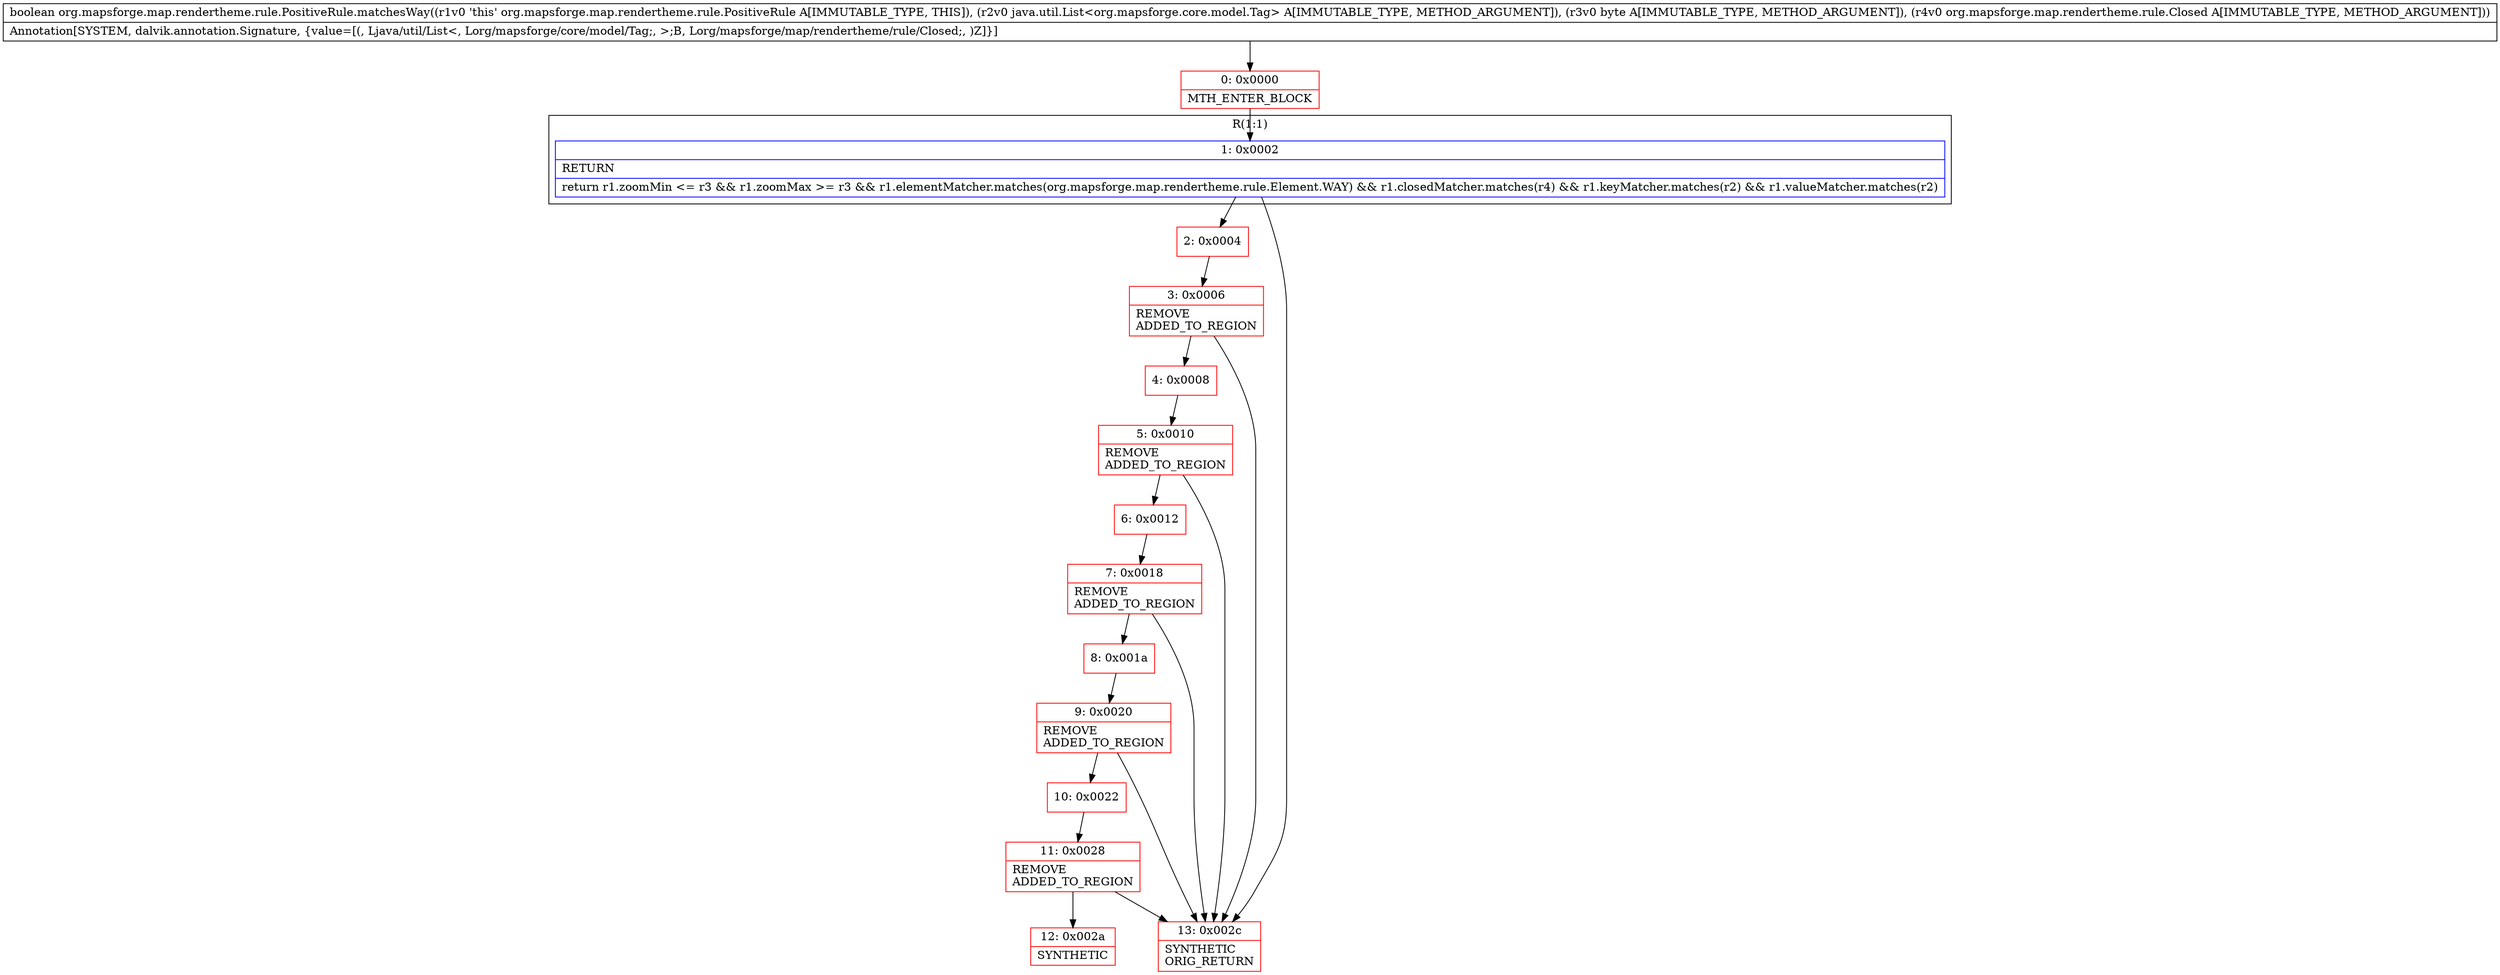 digraph "CFG fororg.mapsforge.map.rendertheme.rule.PositiveRule.matchesWay(Ljava\/util\/List;BLorg\/mapsforge\/map\/rendertheme\/rule\/Closed;)Z" {
subgraph cluster_Region_977379942 {
label = "R(1:1)";
node [shape=record,color=blue];
Node_1 [shape=record,label="{1\:\ 0x0002|RETURN\l|return r1.zoomMin \<= r3 && r1.zoomMax \>= r3 && r1.elementMatcher.matches(org.mapsforge.map.rendertheme.rule.Element.WAY) && r1.closedMatcher.matches(r4) && r1.keyMatcher.matches(r2) && r1.valueMatcher.matches(r2)\l}"];
}
Node_0 [shape=record,color=red,label="{0\:\ 0x0000|MTH_ENTER_BLOCK\l}"];
Node_2 [shape=record,color=red,label="{2\:\ 0x0004}"];
Node_3 [shape=record,color=red,label="{3\:\ 0x0006|REMOVE\lADDED_TO_REGION\l}"];
Node_4 [shape=record,color=red,label="{4\:\ 0x0008}"];
Node_5 [shape=record,color=red,label="{5\:\ 0x0010|REMOVE\lADDED_TO_REGION\l}"];
Node_6 [shape=record,color=red,label="{6\:\ 0x0012}"];
Node_7 [shape=record,color=red,label="{7\:\ 0x0018|REMOVE\lADDED_TO_REGION\l}"];
Node_8 [shape=record,color=red,label="{8\:\ 0x001a}"];
Node_9 [shape=record,color=red,label="{9\:\ 0x0020|REMOVE\lADDED_TO_REGION\l}"];
Node_10 [shape=record,color=red,label="{10\:\ 0x0022}"];
Node_11 [shape=record,color=red,label="{11\:\ 0x0028|REMOVE\lADDED_TO_REGION\l}"];
Node_12 [shape=record,color=red,label="{12\:\ 0x002a|SYNTHETIC\l}"];
Node_13 [shape=record,color=red,label="{13\:\ 0x002c|SYNTHETIC\lORIG_RETURN\l}"];
MethodNode[shape=record,label="{boolean org.mapsforge.map.rendertheme.rule.PositiveRule.matchesWay((r1v0 'this' org.mapsforge.map.rendertheme.rule.PositiveRule A[IMMUTABLE_TYPE, THIS]), (r2v0 java.util.List\<org.mapsforge.core.model.Tag\> A[IMMUTABLE_TYPE, METHOD_ARGUMENT]), (r3v0 byte A[IMMUTABLE_TYPE, METHOD_ARGUMENT]), (r4v0 org.mapsforge.map.rendertheme.rule.Closed A[IMMUTABLE_TYPE, METHOD_ARGUMENT]))  | Annotation[SYSTEM, dalvik.annotation.Signature, \{value=[(, Ljava\/util\/List\<, Lorg\/mapsforge\/core\/model\/Tag;, \>;B, Lorg\/mapsforge\/map\/rendertheme\/rule\/Closed;, )Z]\}]\l}"];
MethodNode -> Node_0;
Node_1 -> Node_2;
Node_1 -> Node_13;
Node_0 -> Node_1;
Node_2 -> Node_3;
Node_3 -> Node_4;
Node_3 -> Node_13;
Node_4 -> Node_5;
Node_5 -> Node_6;
Node_5 -> Node_13;
Node_6 -> Node_7;
Node_7 -> Node_8;
Node_7 -> Node_13;
Node_8 -> Node_9;
Node_9 -> Node_10;
Node_9 -> Node_13;
Node_10 -> Node_11;
Node_11 -> Node_12;
Node_11 -> Node_13;
}

